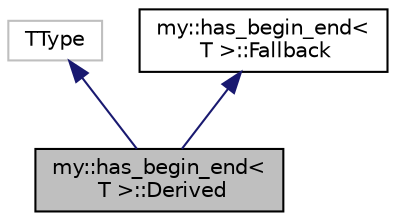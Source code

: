 digraph "my::has_begin_end&lt; T &gt;::Derived"
{
  edge [fontname="Helvetica",fontsize="10",labelfontname="Helvetica",labelfontsize="10"];
  node [fontname="Helvetica",fontsize="10",shape=record];
  Node1 [label="my::has_begin_end\<\l T \>::Derived",height=0.2,width=0.4,color="black", fillcolor="grey75", style="filled" fontcolor="black"];
  Node2 -> Node1 [dir="back",color="midnightblue",fontsize="10",style="solid",fontname="Helvetica"];
  Node2 [label="TType",height=0.2,width=0.4,color="grey75", fillcolor="white", style="filled"];
  Node3 -> Node1 [dir="back",color="midnightblue",fontsize="10",style="solid",fontname="Helvetica"];
  Node3 [label="my::has_begin_end\<\l T \>::Fallback",height=0.2,width=0.4,color="black", fillcolor="white", style="filled",URL="$structmy_1_1has__begin__end_1_1_fallback.html"];
}
